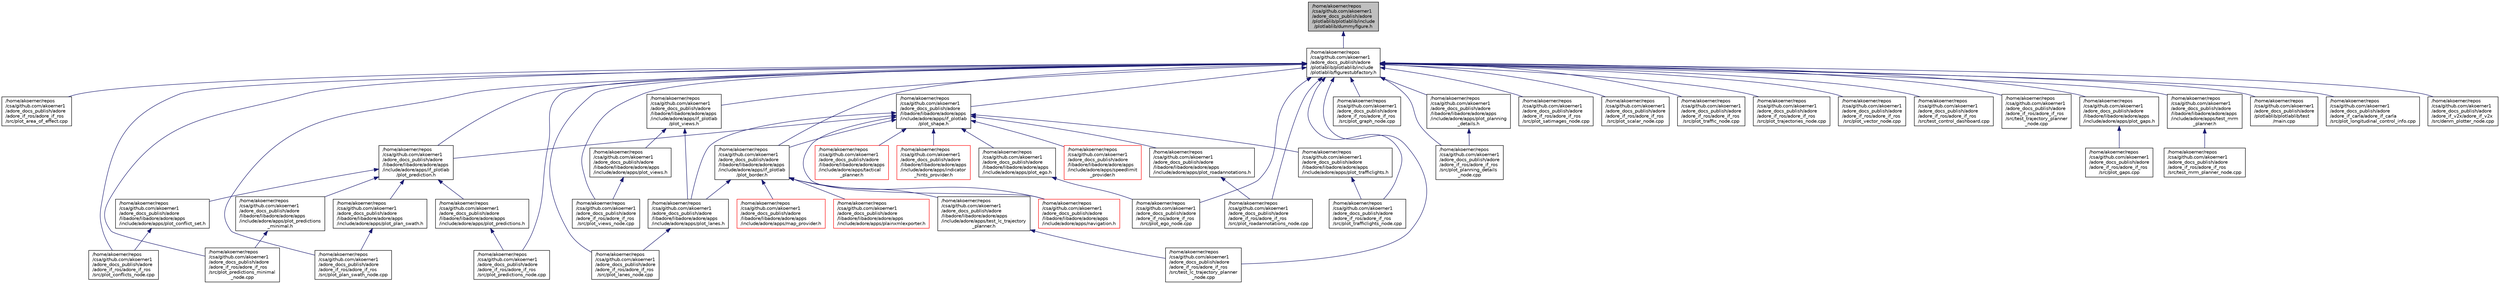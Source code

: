 digraph "/home/akoerner/repos/csa/github.com/akoerner1/adore_docs_publish/adore/plotlablib/plotlablib/include/plotlablib/dummyfigure.h"
{
 // LATEX_PDF_SIZE
  edge [fontname="Helvetica",fontsize="10",labelfontname="Helvetica",labelfontsize="10"];
  node [fontname="Helvetica",fontsize="10",shape=record];
  Node1 [label="/home/akoerner/repos\l/csa/github.com/akoerner1\l/adore_docs_publish/adore\l/plotlablib/plotlablib/include\l/plotlablib/dummyfigure.h",height=0.2,width=0.4,color="black", fillcolor="grey75", style="filled", fontcolor="black",tooltip=" "];
  Node1 -> Node2 [dir="back",color="midnightblue",fontsize="10",style="solid",fontname="Helvetica"];
  Node2 [label="/home/akoerner/repos\l/csa/github.com/akoerner1\l/adore_docs_publish/adore\l/plotlablib/plotlablib/include\l/plotlablib/figurestubfactory.h",height=0.2,width=0.4,color="black", fillcolor="white", style="filled",URL="$figurestubfactory_8h.html",tooltip=" "];
  Node2 -> Node3 [dir="back",color="midnightblue",fontsize="10",style="solid",fontname="Helvetica"];
  Node3 [label="/home/akoerner/repos\l/csa/github.com/akoerner1\l/adore_docs_publish/adore\l/adore_if_ros/adore_if_ros\l/src/plot_area_of_effect.cpp",height=0.2,width=0.4,color="black", fillcolor="white", style="filled",URL="$plot__area__of__effect_8cpp.html",tooltip=" "];
  Node2 -> Node4 [dir="back",color="midnightblue",fontsize="10",style="solid",fontname="Helvetica"];
  Node4 [label="/home/akoerner/repos\l/csa/github.com/akoerner1\l/adore_docs_publish/adore\l/adore_if_ros/adore_if_ros\l/src/plot_conflicts_node.cpp",height=0.2,width=0.4,color="black", fillcolor="white", style="filled",URL="$plot__conflicts__node_8cpp.html",tooltip=" "];
  Node2 -> Node5 [dir="back",color="midnightblue",fontsize="10",style="solid",fontname="Helvetica"];
  Node5 [label="/home/akoerner/repos\l/csa/github.com/akoerner1\l/adore_docs_publish/adore\l/adore_if_ros/adore_if_ros\l/src/plot_ego_node.cpp",height=0.2,width=0.4,color="black", fillcolor="white", style="filled",URL="$plot__ego__node_8cpp.html",tooltip=" "];
  Node2 -> Node6 [dir="back",color="midnightblue",fontsize="10",style="solid",fontname="Helvetica"];
  Node6 [label="/home/akoerner/repos\l/csa/github.com/akoerner1\l/adore_docs_publish/adore\l/adore_if_ros/adore_if_ros\l/src/plot_graph_node.cpp",height=0.2,width=0.4,color="black", fillcolor="white", style="filled",URL="$plot__graph__node_8cpp.html",tooltip=" "];
  Node2 -> Node7 [dir="back",color="midnightblue",fontsize="10",style="solid",fontname="Helvetica"];
  Node7 [label="/home/akoerner/repos\l/csa/github.com/akoerner1\l/adore_docs_publish/adore\l/adore_if_ros/adore_if_ros\l/src/plot_lanes_node.cpp",height=0.2,width=0.4,color="black", fillcolor="white", style="filled",URL="$plot__lanes__node_8cpp.html",tooltip=" "];
  Node2 -> Node8 [dir="back",color="midnightblue",fontsize="10",style="solid",fontname="Helvetica"];
  Node8 [label="/home/akoerner/repos\l/csa/github.com/akoerner1\l/adore_docs_publish/adore\l/adore_if_ros/adore_if_ros\l/src/plot_plan_swath_node.cpp",height=0.2,width=0.4,color="black", fillcolor="white", style="filled",URL="$plot__plan__swath__node_8cpp.html",tooltip=" "];
  Node2 -> Node9 [dir="back",color="midnightblue",fontsize="10",style="solid",fontname="Helvetica"];
  Node9 [label="/home/akoerner/repos\l/csa/github.com/akoerner1\l/adore_docs_publish/adore\l/adore_if_ros/adore_if_ros\l/src/plot_planning_details\l_node.cpp",height=0.2,width=0.4,color="black", fillcolor="white", style="filled",URL="$plot__planning__details__node_8cpp.html",tooltip=" "];
  Node2 -> Node10 [dir="back",color="midnightblue",fontsize="10",style="solid",fontname="Helvetica"];
  Node10 [label="/home/akoerner/repos\l/csa/github.com/akoerner1\l/adore_docs_publish/adore\l/adore_if_ros/adore_if_ros\l/src/plot_predictions_minimal\l_node.cpp",height=0.2,width=0.4,color="black", fillcolor="white", style="filled",URL="$plot__predictions__minimal__node_8cpp.html",tooltip=" "];
  Node2 -> Node11 [dir="back",color="midnightblue",fontsize="10",style="solid",fontname="Helvetica"];
  Node11 [label="/home/akoerner/repos\l/csa/github.com/akoerner1\l/adore_docs_publish/adore\l/adore_if_ros/adore_if_ros\l/src/plot_predictions_node.cpp",height=0.2,width=0.4,color="black", fillcolor="white", style="filled",URL="$plot__predictions__node_8cpp.html",tooltip=" "];
  Node2 -> Node12 [dir="back",color="midnightblue",fontsize="10",style="solid",fontname="Helvetica"];
  Node12 [label="/home/akoerner/repos\l/csa/github.com/akoerner1\l/adore_docs_publish/adore\l/adore_if_ros/adore_if_ros\l/src/plot_roadannotations_node.cpp",height=0.2,width=0.4,color="black", fillcolor="white", style="filled",URL="$plot__roadannotations__node_8cpp.html",tooltip=" "];
  Node2 -> Node13 [dir="back",color="midnightblue",fontsize="10",style="solid",fontname="Helvetica"];
  Node13 [label="/home/akoerner/repos\l/csa/github.com/akoerner1\l/adore_docs_publish/adore\l/adore_if_ros/adore_if_ros\l/src/plot_satimages_node.cpp",height=0.2,width=0.4,color="black", fillcolor="white", style="filled",URL="$plot__satimages__node_8cpp.html",tooltip=" "];
  Node2 -> Node14 [dir="back",color="midnightblue",fontsize="10",style="solid",fontname="Helvetica"];
  Node14 [label="/home/akoerner/repos\l/csa/github.com/akoerner1\l/adore_docs_publish/adore\l/adore_if_ros/adore_if_ros\l/src/plot_scalar_node.cpp",height=0.2,width=0.4,color="black", fillcolor="white", style="filled",URL="$plot__scalar__node_8cpp.html",tooltip=" "];
  Node2 -> Node15 [dir="back",color="midnightblue",fontsize="10",style="solid",fontname="Helvetica"];
  Node15 [label="/home/akoerner/repos\l/csa/github.com/akoerner1\l/adore_docs_publish/adore\l/adore_if_ros/adore_if_ros\l/src/plot_traffic_node.cpp",height=0.2,width=0.4,color="black", fillcolor="white", style="filled",URL="$plot__traffic__node_8cpp.html",tooltip=" "];
  Node2 -> Node16 [dir="back",color="midnightblue",fontsize="10",style="solid",fontname="Helvetica"];
  Node16 [label="/home/akoerner/repos\l/csa/github.com/akoerner1\l/adore_docs_publish/adore\l/adore_if_ros/adore_if_ros\l/src/plot_trafficlights_node.cpp",height=0.2,width=0.4,color="black", fillcolor="white", style="filled",URL="$plot__trafficlights__node_8cpp.html",tooltip=" "];
  Node2 -> Node17 [dir="back",color="midnightblue",fontsize="10",style="solid",fontname="Helvetica"];
  Node17 [label="/home/akoerner/repos\l/csa/github.com/akoerner1\l/adore_docs_publish/adore\l/adore_if_ros/adore_if_ros\l/src/plot_trajectories_node.cpp",height=0.2,width=0.4,color="black", fillcolor="white", style="filled",URL="$plot__trajectories__node_8cpp.html",tooltip=" "];
  Node2 -> Node18 [dir="back",color="midnightblue",fontsize="10",style="solid",fontname="Helvetica"];
  Node18 [label="/home/akoerner/repos\l/csa/github.com/akoerner1\l/adore_docs_publish/adore\l/adore_if_ros/adore_if_ros\l/src/plot_vector_node.cpp",height=0.2,width=0.4,color="black", fillcolor="white", style="filled",URL="$plot__vector__node_8cpp.html",tooltip=" "];
  Node2 -> Node19 [dir="back",color="midnightblue",fontsize="10",style="solid",fontname="Helvetica"];
  Node19 [label="/home/akoerner/repos\l/csa/github.com/akoerner1\l/adore_docs_publish/adore\l/adore_if_ros/adore_if_ros\l/src/plot_views_node.cpp",height=0.2,width=0.4,color="black", fillcolor="white", style="filled",URL="$plot__views__node_8cpp.html",tooltip=" "];
  Node2 -> Node20 [dir="back",color="midnightblue",fontsize="10",style="solid",fontname="Helvetica"];
  Node20 [label="/home/akoerner/repos\l/csa/github.com/akoerner1\l/adore_docs_publish/adore\l/adore_if_ros/adore_if_ros\l/src/test_control_dashboard.cpp",height=0.2,width=0.4,color="black", fillcolor="white", style="filled",URL="$test__control__dashboard_8cpp.html",tooltip=" "];
  Node2 -> Node21 [dir="back",color="midnightblue",fontsize="10",style="solid",fontname="Helvetica"];
  Node21 [label="/home/akoerner/repos\l/csa/github.com/akoerner1\l/adore_docs_publish/adore\l/adore_if_ros/adore_if_ros\l/src/test_lc_trajectory_planner\l_node.cpp",height=0.2,width=0.4,color="black", fillcolor="white", style="filled",URL="$test__lc__trajectory__planner__node_8cpp.html",tooltip=" "];
  Node2 -> Node22 [dir="back",color="midnightblue",fontsize="10",style="solid",fontname="Helvetica"];
  Node22 [label="/home/akoerner/repos\l/csa/github.com/akoerner1\l/adore_docs_publish/adore\l/adore_if_ros/adore_if_ros\l/src/test_trajectory_planner\l_node.cpp",height=0.2,width=0.4,color="black", fillcolor="white", style="filled",URL="$test__trajectory__planner__node_8cpp.html",tooltip=" "];
  Node2 -> Node23 [dir="back",color="midnightblue",fontsize="10",style="solid",fontname="Helvetica"];
  Node23 [label="/home/akoerner/repos\l/csa/github.com/akoerner1\l/adore_docs_publish/adore\l/libadore/libadore/adore/apps\l/include/adore/apps/if_plotlab\l/plot_border.h",height=0.2,width=0.4,color="black", fillcolor="white", style="filled",URL="$plot__border_8h.html",tooltip=" "];
  Node23 -> Node24 [dir="back",color="midnightblue",fontsize="10",style="solid",fontname="Helvetica"];
  Node24 [label="/home/akoerner/repos\l/csa/github.com/akoerner1\l/adore_docs_publish/adore\l/libadore/libadore/adore/apps\l/include/adore/apps/map_provider.h",height=0.2,width=0.4,color="red", fillcolor="white", style="filled",URL="$map__provider_8h.html",tooltip=" "];
  Node23 -> Node26 [dir="back",color="midnightblue",fontsize="10",style="solid",fontname="Helvetica"];
  Node26 [label="/home/akoerner/repos\l/csa/github.com/akoerner1\l/adore_docs_publish/adore\l/libadore/libadore/adore/apps\l/include/adore/apps/navigation.h",height=0.2,width=0.4,color="red", fillcolor="white", style="filled",URL="$navigation_8h.html",tooltip=" "];
  Node23 -> Node28 [dir="back",color="midnightblue",fontsize="10",style="solid",fontname="Helvetica"];
  Node28 [label="/home/akoerner/repos\l/csa/github.com/akoerner1\l/adore_docs_publish/adore\l/libadore/libadore/adore/apps\l/include/adore/apps/plainxmlexporter.h",height=0.2,width=0.4,color="red", fillcolor="white", style="filled",URL="$plainxmlexporter_8h.html",tooltip=" "];
  Node23 -> Node30 [dir="back",color="midnightblue",fontsize="10",style="solid",fontname="Helvetica"];
  Node30 [label="/home/akoerner/repos\l/csa/github.com/akoerner1\l/adore_docs_publish/adore\l/libadore/libadore/adore/apps\l/include/adore/apps/plot_lanes.h",height=0.2,width=0.4,color="black", fillcolor="white", style="filled",URL="$plot__lanes_8h.html",tooltip=" "];
  Node30 -> Node7 [dir="back",color="midnightblue",fontsize="10",style="solid",fontname="Helvetica"];
  Node23 -> Node31 [dir="back",color="midnightblue",fontsize="10",style="solid",fontname="Helvetica"];
  Node31 [label="/home/akoerner/repos\l/csa/github.com/akoerner1\l/adore_docs_publish/adore\l/libadore/libadore/adore/apps\l/include/adore/apps/test_lc_trajectory\l_planner.h",height=0.2,width=0.4,color="black", fillcolor="white", style="filled",URL="$test__lc__trajectory__planner_8h.html",tooltip=" "];
  Node31 -> Node21 [dir="back",color="midnightblue",fontsize="10",style="solid",fontname="Helvetica"];
  Node2 -> Node32 [dir="back",color="midnightblue",fontsize="10",style="solid",fontname="Helvetica"];
  Node32 [label="/home/akoerner/repos\l/csa/github.com/akoerner1\l/adore_docs_publish/adore\l/libadore/libadore/adore/apps\l/include/adore/apps/if_plotlab\l/plot_prediction.h",height=0.2,width=0.4,color="black", fillcolor="white", style="filled",URL="$plot__prediction_8h.html",tooltip=" "];
  Node32 -> Node33 [dir="back",color="midnightblue",fontsize="10",style="solid",fontname="Helvetica"];
  Node33 [label="/home/akoerner/repos\l/csa/github.com/akoerner1\l/adore_docs_publish/adore\l/libadore/libadore/adore/apps\l/include/adore/apps/plot_conflict_set.h",height=0.2,width=0.4,color="black", fillcolor="white", style="filled",URL="$plot__conflict__set_8h.html",tooltip=" "];
  Node33 -> Node4 [dir="back",color="midnightblue",fontsize="10",style="solid",fontname="Helvetica"];
  Node32 -> Node34 [dir="back",color="midnightblue",fontsize="10",style="solid",fontname="Helvetica"];
  Node34 [label="/home/akoerner/repos\l/csa/github.com/akoerner1\l/adore_docs_publish/adore\l/libadore/libadore/adore/apps\l/include/adore/apps/plot_plan_swath.h",height=0.2,width=0.4,color="black", fillcolor="white", style="filled",URL="$plot__plan__swath_8h.html",tooltip=" "];
  Node34 -> Node8 [dir="back",color="midnightblue",fontsize="10",style="solid",fontname="Helvetica"];
  Node32 -> Node35 [dir="back",color="midnightblue",fontsize="10",style="solid",fontname="Helvetica"];
  Node35 [label="/home/akoerner/repos\l/csa/github.com/akoerner1\l/adore_docs_publish/adore\l/libadore/libadore/adore/apps\l/include/adore/apps/plot_predictions.h",height=0.2,width=0.4,color="black", fillcolor="white", style="filled",URL="$plot__predictions_8h.html",tooltip=" "];
  Node35 -> Node11 [dir="back",color="midnightblue",fontsize="10",style="solid",fontname="Helvetica"];
  Node32 -> Node36 [dir="back",color="midnightblue",fontsize="10",style="solid",fontname="Helvetica"];
  Node36 [label="/home/akoerner/repos\l/csa/github.com/akoerner1\l/adore_docs_publish/adore\l/libadore/libadore/adore/apps\l/include/adore/apps/plot_predictions\l_minimal.h",height=0.2,width=0.4,color="black", fillcolor="white", style="filled",URL="$plot__predictions__minimal_8h.html",tooltip=" "];
  Node36 -> Node10 [dir="back",color="midnightblue",fontsize="10",style="solid",fontname="Helvetica"];
  Node2 -> Node37 [dir="back",color="midnightblue",fontsize="10",style="solid",fontname="Helvetica"];
  Node37 [label="/home/akoerner/repos\l/csa/github.com/akoerner1\l/adore_docs_publish/adore\l/libadore/libadore/adore/apps\l/include/adore/apps/if_plotlab\l/plot_shape.h",height=0.2,width=0.4,color="black", fillcolor="white", style="filled",URL="$plot__shape_8h.html",tooltip=" "];
  Node37 -> Node23 [dir="back",color="midnightblue",fontsize="10",style="solid",fontname="Helvetica"];
  Node37 -> Node32 [dir="back",color="midnightblue",fontsize="10",style="solid",fontname="Helvetica"];
  Node37 -> Node38 [dir="back",color="midnightblue",fontsize="10",style="solid",fontname="Helvetica"];
  Node38 [label="/home/akoerner/repos\l/csa/github.com/akoerner1\l/adore_docs_publish/adore\l/libadore/libadore/adore/apps\l/include/adore/apps/indicator\l_hints_provider.h",height=0.2,width=0.4,color="red", fillcolor="white", style="filled",URL="$indicator__hints__provider_8h.html",tooltip=" "];
  Node37 -> Node26 [dir="back",color="midnightblue",fontsize="10",style="solid",fontname="Helvetica"];
  Node37 -> Node40 [dir="back",color="midnightblue",fontsize="10",style="solid",fontname="Helvetica"];
  Node40 [label="/home/akoerner/repos\l/csa/github.com/akoerner1\l/adore_docs_publish/adore\l/libadore/libadore/adore/apps\l/include/adore/apps/plot_ego.h",height=0.2,width=0.4,color="black", fillcolor="white", style="filled",URL="$plot__ego_8h.html",tooltip=" "];
  Node40 -> Node5 [dir="back",color="midnightblue",fontsize="10",style="solid",fontname="Helvetica"];
  Node37 -> Node30 [dir="back",color="midnightblue",fontsize="10",style="solid",fontname="Helvetica"];
  Node37 -> Node41 [dir="back",color="midnightblue",fontsize="10",style="solid",fontname="Helvetica"];
  Node41 [label="/home/akoerner/repos\l/csa/github.com/akoerner1\l/adore_docs_publish/adore\l/libadore/libadore/adore/apps\l/include/adore/apps/plot_roadannotations.h",height=0.2,width=0.4,color="black", fillcolor="white", style="filled",URL="$plot__roadannotations_8h.html",tooltip=" "];
  Node41 -> Node12 [dir="back",color="midnightblue",fontsize="10",style="solid",fontname="Helvetica"];
  Node37 -> Node42 [dir="back",color="midnightblue",fontsize="10",style="solid",fontname="Helvetica"];
  Node42 [label="/home/akoerner/repos\l/csa/github.com/akoerner1\l/adore_docs_publish/adore\l/libadore/libadore/adore/apps\l/include/adore/apps/plot_trafficlights.h",height=0.2,width=0.4,color="black", fillcolor="white", style="filled",URL="$plot__trafficlights_8h.html",tooltip=" "];
  Node42 -> Node16 [dir="back",color="midnightblue",fontsize="10",style="solid",fontname="Helvetica"];
  Node37 -> Node43 [dir="back",color="midnightblue",fontsize="10",style="solid",fontname="Helvetica"];
  Node43 [label="/home/akoerner/repos\l/csa/github.com/akoerner1\l/adore_docs_publish/adore\l/libadore/libadore/adore/apps\l/include/adore/apps/speedlimit\l_provider.h",height=0.2,width=0.4,color="red", fillcolor="white", style="filled",URL="$speedlimit__provider_8h.html",tooltip=" "];
  Node37 -> Node45 [dir="back",color="midnightblue",fontsize="10",style="solid",fontname="Helvetica"];
  Node45 [label="/home/akoerner/repos\l/csa/github.com/akoerner1\l/adore_docs_publish/adore\l/libadore/libadore/adore/apps\l/include/adore/apps/tactical\l_planner.h",height=0.2,width=0.4,color="red", fillcolor="white", style="filled",URL="$tactical__planner_8h.html",tooltip=" "];
  Node2 -> Node47 [dir="back",color="midnightblue",fontsize="10",style="solid",fontname="Helvetica"];
  Node47 [label="/home/akoerner/repos\l/csa/github.com/akoerner1\l/adore_docs_publish/adore\l/libadore/libadore/adore/apps\l/include/adore/apps/if_plotlab\l/plot_views.h",height=0.2,width=0.4,color="black", fillcolor="white", style="filled",URL="$if__plotlab_2plot__views_8h.html",tooltip=" "];
  Node47 -> Node30 [dir="back",color="midnightblue",fontsize="10",style="solid",fontname="Helvetica"];
  Node47 -> Node48 [dir="back",color="midnightblue",fontsize="10",style="solid",fontname="Helvetica"];
  Node48 [label="/home/akoerner/repos\l/csa/github.com/akoerner1\l/adore_docs_publish/adore\l/libadore/libadore/adore/apps\l/include/adore/apps/plot_views.h",height=0.2,width=0.4,color="black", fillcolor="white", style="filled",URL="$plot__views_8h.html",tooltip=" "];
  Node48 -> Node19 [dir="back",color="midnightblue",fontsize="10",style="solid",fontname="Helvetica"];
  Node2 -> Node49 [dir="back",color="midnightblue",fontsize="10",style="solid",fontname="Helvetica"];
  Node49 [label="/home/akoerner/repos\l/csa/github.com/akoerner1\l/adore_docs_publish/adore\l/libadore/libadore/adore/apps\l/include/adore/apps/plot_gaps.h",height=0.2,width=0.4,color="black", fillcolor="white", style="filled",URL="$plot__gaps_8h.html",tooltip=" "];
  Node49 -> Node50 [dir="back",color="midnightblue",fontsize="10",style="solid",fontname="Helvetica"];
  Node50 [label="/home/akoerner/repos\l/csa/github.com/akoerner1\l/adore_docs_publish/adore\l/adore_if_ros/adore_if_ros\l/src/plot_gaps.cpp",height=0.2,width=0.4,color="black", fillcolor="white", style="filled",URL="$plot__gaps_8cpp.html",tooltip=" "];
  Node2 -> Node51 [dir="back",color="midnightblue",fontsize="10",style="solid",fontname="Helvetica"];
  Node51 [label="/home/akoerner/repos\l/csa/github.com/akoerner1\l/adore_docs_publish/adore\l/libadore/libadore/adore/apps\l/include/adore/apps/plot_planning\l_details.h",height=0.2,width=0.4,color="black", fillcolor="white", style="filled",URL="$plot__planning__details_8h.html",tooltip=" "];
  Node51 -> Node9 [dir="back",color="midnightblue",fontsize="10",style="solid",fontname="Helvetica"];
  Node2 -> Node52 [dir="back",color="midnightblue",fontsize="10",style="solid",fontname="Helvetica"];
  Node52 [label="/home/akoerner/repos\l/csa/github.com/akoerner1\l/adore_docs_publish/adore\l/libadore/libadore/adore/apps\l/include/adore/apps/test_mrm\l_planner.h",height=0.2,width=0.4,color="black", fillcolor="white", style="filled",URL="$test__mrm__planner_8h.html",tooltip=" "];
  Node52 -> Node53 [dir="back",color="midnightblue",fontsize="10",style="solid",fontname="Helvetica"];
  Node53 [label="/home/akoerner/repos\l/csa/github.com/akoerner1\l/adore_docs_publish/adore\l/adore_if_ros/adore_if_ros\l/src/test_mrm_planner_node.cpp",height=0.2,width=0.4,color="black", fillcolor="white", style="filled",URL="$test__mrm__planner__node_8cpp.html",tooltip=" "];
  Node2 -> Node54 [dir="back",color="midnightblue",fontsize="10",style="solid",fontname="Helvetica"];
  Node54 [label="/home/akoerner/repos\l/csa/github.com/akoerner1\l/adore_docs_publish/adore\l/plotlablib/plotlablib/test\l/main.cpp",height=0.2,width=0.4,color="black", fillcolor="white", style="filled",URL="$main_8cpp.html",tooltip=" "];
  Node2 -> Node55 [dir="back",color="midnightblue",fontsize="10",style="solid",fontname="Helvetica"];
  Node55 [label="/home/akoerner/repos\l/csa/github.com/akoerner1\l/adore_docs_publish/adore\l/adore_if_carla/adore_if_carla\l/src/plot_longitudinal_control_info.cpp",height=0.2,width=0.4,color="black", fillcolor="white", style="filled",URL="$plot__longitudinal__control__info_8cpp.html",tooltip=" "];
  Node2 -> Node56 [dir="back",color="midnightblue",fontsize="10",style="solid",fontname="Helvetica"];
  Node56 [label="/home/akoerner/repos\l/csa/github.com/akoerner1\l/adore_docs_publish/adore\l/adore_if_v2x/adore_if_v2x\l/src/denm_plotter_node.cpp",height=0.2,width=0.4,color="black", fillcolor="white", style="filled",URL="$denm__plotter__node_8cpp.html",tooltip=" "];
}
